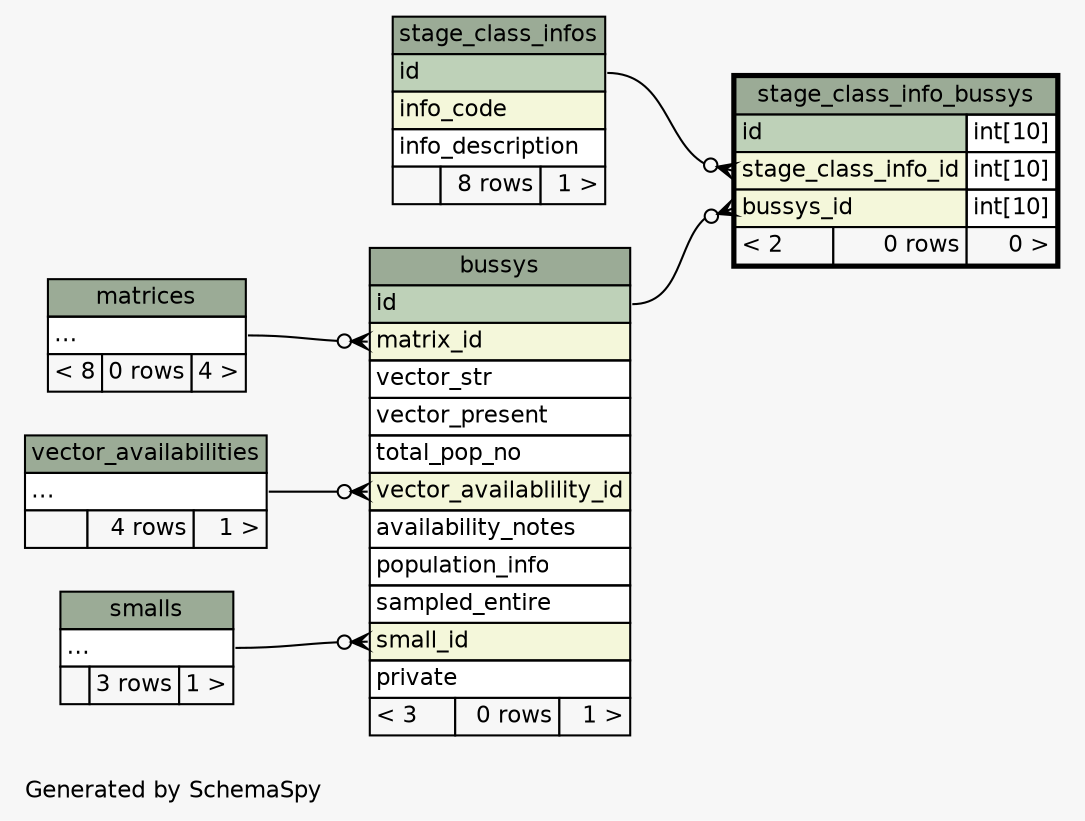 // dot 2.38.0 on Mac OS X 10.11.1
// SchemaSpy rev 590
digraph "twoDegreesRelationshipsDiagram" {
  graph [
    rankdir="RL"
    bgcolor="#f7f7f7"
    label="\nGenerated by SchemaSpy"
    labeljust="l"
    nodesep="0.18"
    ranksep="0.46"
    fontname="Helvetica"
    fontsize="11"
  ];
  node [
    fontname="Helvetica"
    fontsize="11"
    shape="plaintext"
  ];
  edge [
    arrowsize="0.8"
  ];
  "bussys":"matrix_id":w -> "matrices":"elipses":e [arrowhead=none dir=back arrowtail=crowodot];
  "bussys":"small_id":w -> "smalls":"elipses":e [arrowhead=none dir=back arrowtail=crowodot];
  "bussys":"vector_availablility_id":w -> "vector_availabilities":"elipses":e [arrowhead=none dir=back arrowtail=crowodot];
  "stage_class_info_bussys":"bussys_id":w -> "bussys":"id":e [arrowhead=none dir=back arrowtail=crowodot];
  "stage_class_info_bussys":"stage_class_info_id":w -> "stage_class_infos":"id":e [arrowhead=none dir=back arrowtail=crowodot];
  "bussys" [
    label=<
    <TABLE BORDER="0" CELLBORDER="1" CELLSPACING="0" BGCOLOR="#ffffff">
      <TR><TD COLSPAN="3" BGCOLOR="#9bab96" ALIGN="CENTER">bussys</TD></TR>
      <TR><TD PORT="id" COLSPAN="3" BGCOLOR="#bed1b8" ALIGN="LEFT">id</TD></TR>
      <TR><TD PORT="matrix_id" COLSPAN="3" BGCOLOR="#f4f7da" ALIGN="LEFT">matrix_id</TD></TR>
      <TR><TD PORT="vector_str" COLSPAN="3" ALIGN="LEFT">vector_str</TD></TR>
      <TR><TD PORT="vector_present" COLSPAN="3" ALIGN="LEFT">vector_present</TD></TR>
      <TR><TD PORT="total_pop_no" COLSPAN="3" ALIGN="LEFT">total_pop_no</TD></TR>
      <TR><TD PORT="vector_availablility_id" COLSPAN="3" BGCOLOR="#f4f7da" ALIGN="LEFT">vector_availablility_id</TD></TR>
      <TR><TD PORT="availability_notes" COLSPAN="3" ALIGN="LEFT">availability_notes</TD></TR>
      <TR><TD PORT="population_info" COLSPAN="3" ALIGN="LEFT">population_info</TD></TR>
      <TR><TD PORT="sampled_entire" COLSPAN="3" ALIGN="LEFT">sampled_entire</TD></TR>
      <TR><TD PORT="small_id" COLSPAN="3" BGCOLOR="#f4f7da" ALIGN="LEFT">small_id</TD></TR>
      <TR><TD PORT="private" COLSPAN="3" ALIGN="LEFT">private</TD></TR>
      <TR><TD ALIGN="LEFT" BGCOLOR="#f7f7f7">&lt; 3</TD><TD ALIGN="RIGHT" BGCOLOR="#f7f7f7">0 rows</TD><TD ALIGN="RIGHT" BGCOLOR="#f7f7f7">1 &gt;</TD></TR>
    </TABLE>>
    URL="bussys.html"
    tooltip="bussys"
  ];
  "matrices" [
    label=<
    <TABLE BORDER="0" CELLBORDER="1" CELLSPACING="0" BGCOLOR="#ffffff">
      <TR><TD COLSPAN="3" BGCOLOR="#9bab96" ALIGN="CENTER">matrices</TD></TR>
      <TR><TD PORT="elipses" COLSPAN="3" ALIGN="LEFT">...</TD></TR>
      <TR><TD ALIGN="LEFT" BGCOLOR="#f7f7f7">&lt; 8</TD><TD ALIGN="RIGHT" BGCOLOR="#f7f7f7">0 rows</TD><TD ALIGN="RIGHT" BGCOLOR="#f7f7f7">4 &gt;</TD></TR>
    </TABLE>>
    URL="matrices.html"
    tooltip="matrices"
  ];
  "smalls" [
    label=<
    <TABLE BORDER="0" CELLBORDER="1" CELLSPACING="0" BGCOLOR="#ffffff">
      <TR><TD COLSPAN="3" BGCOLOR="#9bab96" ALIGN="CENTER">smalls</TD></TR>
      <TR><TD PORT="elipses" COLSPAN="3" ALIGN="LEFT">...</TD></TR>
      <TR><TD ALIGN="LEFT" BGCOLOR="#f7f7f7">  </TD><TD ALIGN="RIGHT" BGCOLOR="#f7f7f7">3 rows</TD><TD ALIGN="RIGHT" BGCOLOR="#f7f7f7">1 &gt;</TD></TR>
    </TABLE>>
    URL="smalls.html"
    tooltip="smalls"
  ];
  "stage_class_info_bussys" [
    label=<
    <TABLE BORDER="2" CELLBORDER="1" CELLSPACING="0" BGCOLOR="#ffffff">
      <TR><TD COLSPAN="3" BGCOLOR="#9bab96" ALIGN="CENTER">stage_class_info_bussys</TD></TR>
      <TR><TD PORT="id" COLSPAN="2" BGCOLOR="#bed1b8" ALIGN="LEFT">id</TD><TD PORT="id.type" ALIGN="LEFT">int[10]</TD></TR>
      <TR><TD PORT="stage_class_info_id" COLSPAN="2" BGCOLOR="#f4f7da" ALIGN="LEFT">stage_class_info_id</TD><TD PORT="stage_class_info_id.type" ALIGN="LEFT">int[10]</TD></TR>
      <TR><TD PORT="bussys_id" COLSPAN="2" BGCOLOR="#f4f7da" ALIGN="LEFT">bussys_id</TD><TD PORT="bussys_id.type" ALIGN="LEFT">int[10]</TD></TR>
      <TR><TD ALIGN="LEFT" BGCOLOR="#f7f7f7">&lt; 2</TD><TD ALIGN="RIGHT" BGCOLOR="#f7f7f7">0 rows</TD><TD ALIGN="RIGHT" BGCOLOR="#f7f7f7">0 &gt;</TD></TR>
    </TABLE>>
    URL="stage_class_info_bussys.html"
    tooltip="stage_class_info_bussys"
  ];
  "stage_class_infos" [
    label=<
    <TABLE BORDER="0" CELLBORDER="1" CELLSPACING="0" BGCOLOR="#ffffff">
      <TR><TD COLSPAN="3" BGCOLOR="#9bab96" ALIGN="CENTER">stage_class_infos</TD></TR>
      <TR><TD PORT="id" COLSPAN="3" BGCOLOR="#bed1b8" ALIGN="LEFT">id</TD></TR>
      <TR><TD PORT="info_code" COLSPAN="3" BGCOLOR="#f4f7da" ALIGN="LEFT">info_code</TD></TR>
      <TR><TD PORT="info_description" COLSPAN="3" ALIGN="LEFT">info_description</TD></TR>
      <TR><TD ALIGN="LEFT" BGCOLOR="#f7f7f7">  </TD><TD ALIGN="RIGHT" BGCOLOR="#f7f7f7">8 rows</TD><TD ALIGN="RIGHT" BGCOLOR="#f7f7f7">1 &gt;</TD></TR>
    </TABLE>>
    URL="stage_class_infos.html"
    tooltip="stage_class_infos"
  ];
  "vector_availabilities" [
    label=<
    <TABLE BORDER="0" CELLBORDER="1" CELLSPACING="0" BGCOLOR="#ffffff">
      <TR><TD COLSPAN="3" BGCOLOR="#9bab96" ALIGN="CENTER">vector_availabilities</TD></TR>
      <TR><TD PORT="elipses" COLSPAN="3" ALIGN="LEFT">...</TD></TR>
      <TR><TD ALIGN="LEFT" BGCOLOR="#f7f7f7">  </TD><TD ALIGN="RIGHT" BGCOLOR="#f7f7f7">4 rows</TD><TD ALIGN="RIGHT" BGCOLOR="#f7f7f7">1 &gt;</TD></TR>
    </TABLE>>
    URL="vector_availabilities.html"
    tooltip="vector_availabilities"
  ];
}
